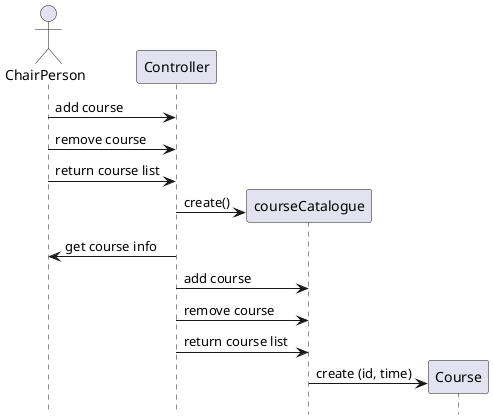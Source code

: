 @startuml
'https://plantuml.com/sequence-diagram
hide footbox
actor ChairPerson as ChairPerson
participant Controller as Controller
participant courseCatalogue as courseCatalogue
participant Course as Course

ChairPerson -> Controller: add course
ChairPerson -> Controller: remove course
ChairPerson -> Controller: return course list
Controller -> courseCatalogue **: create()
Controller -> ChairPerson: get course info
Controller -> courseCatalogue: add course
Controller -> courseCatalogue: remove course
Controller -> courseCatalogue: return course list
courseCatalogue -> Course **: create (id, time)

@enduml